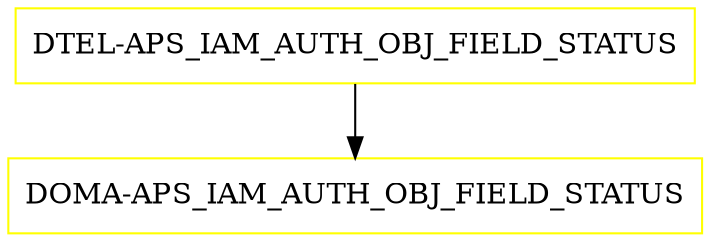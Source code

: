 digraph G {
  "DTEL-APS_IAM_AUTH_OBJ_FIELD_STATUS" [shape=box,color=yellow];
  "DOMA-APS_IAM_AUTH_OBJ_FIELD_STATUS" [shape=box,color=yellow,URL="./DOMA_APS_IAM_AUTH_OBJ_FIELD_STATUS.html"];
  "DTEL-APS_IAM_AUTH_OBJ_FIELD_STATUS" -> "DOMA-APS_IAM_AUTH_OBJ_FIELD_STATUS";
}

